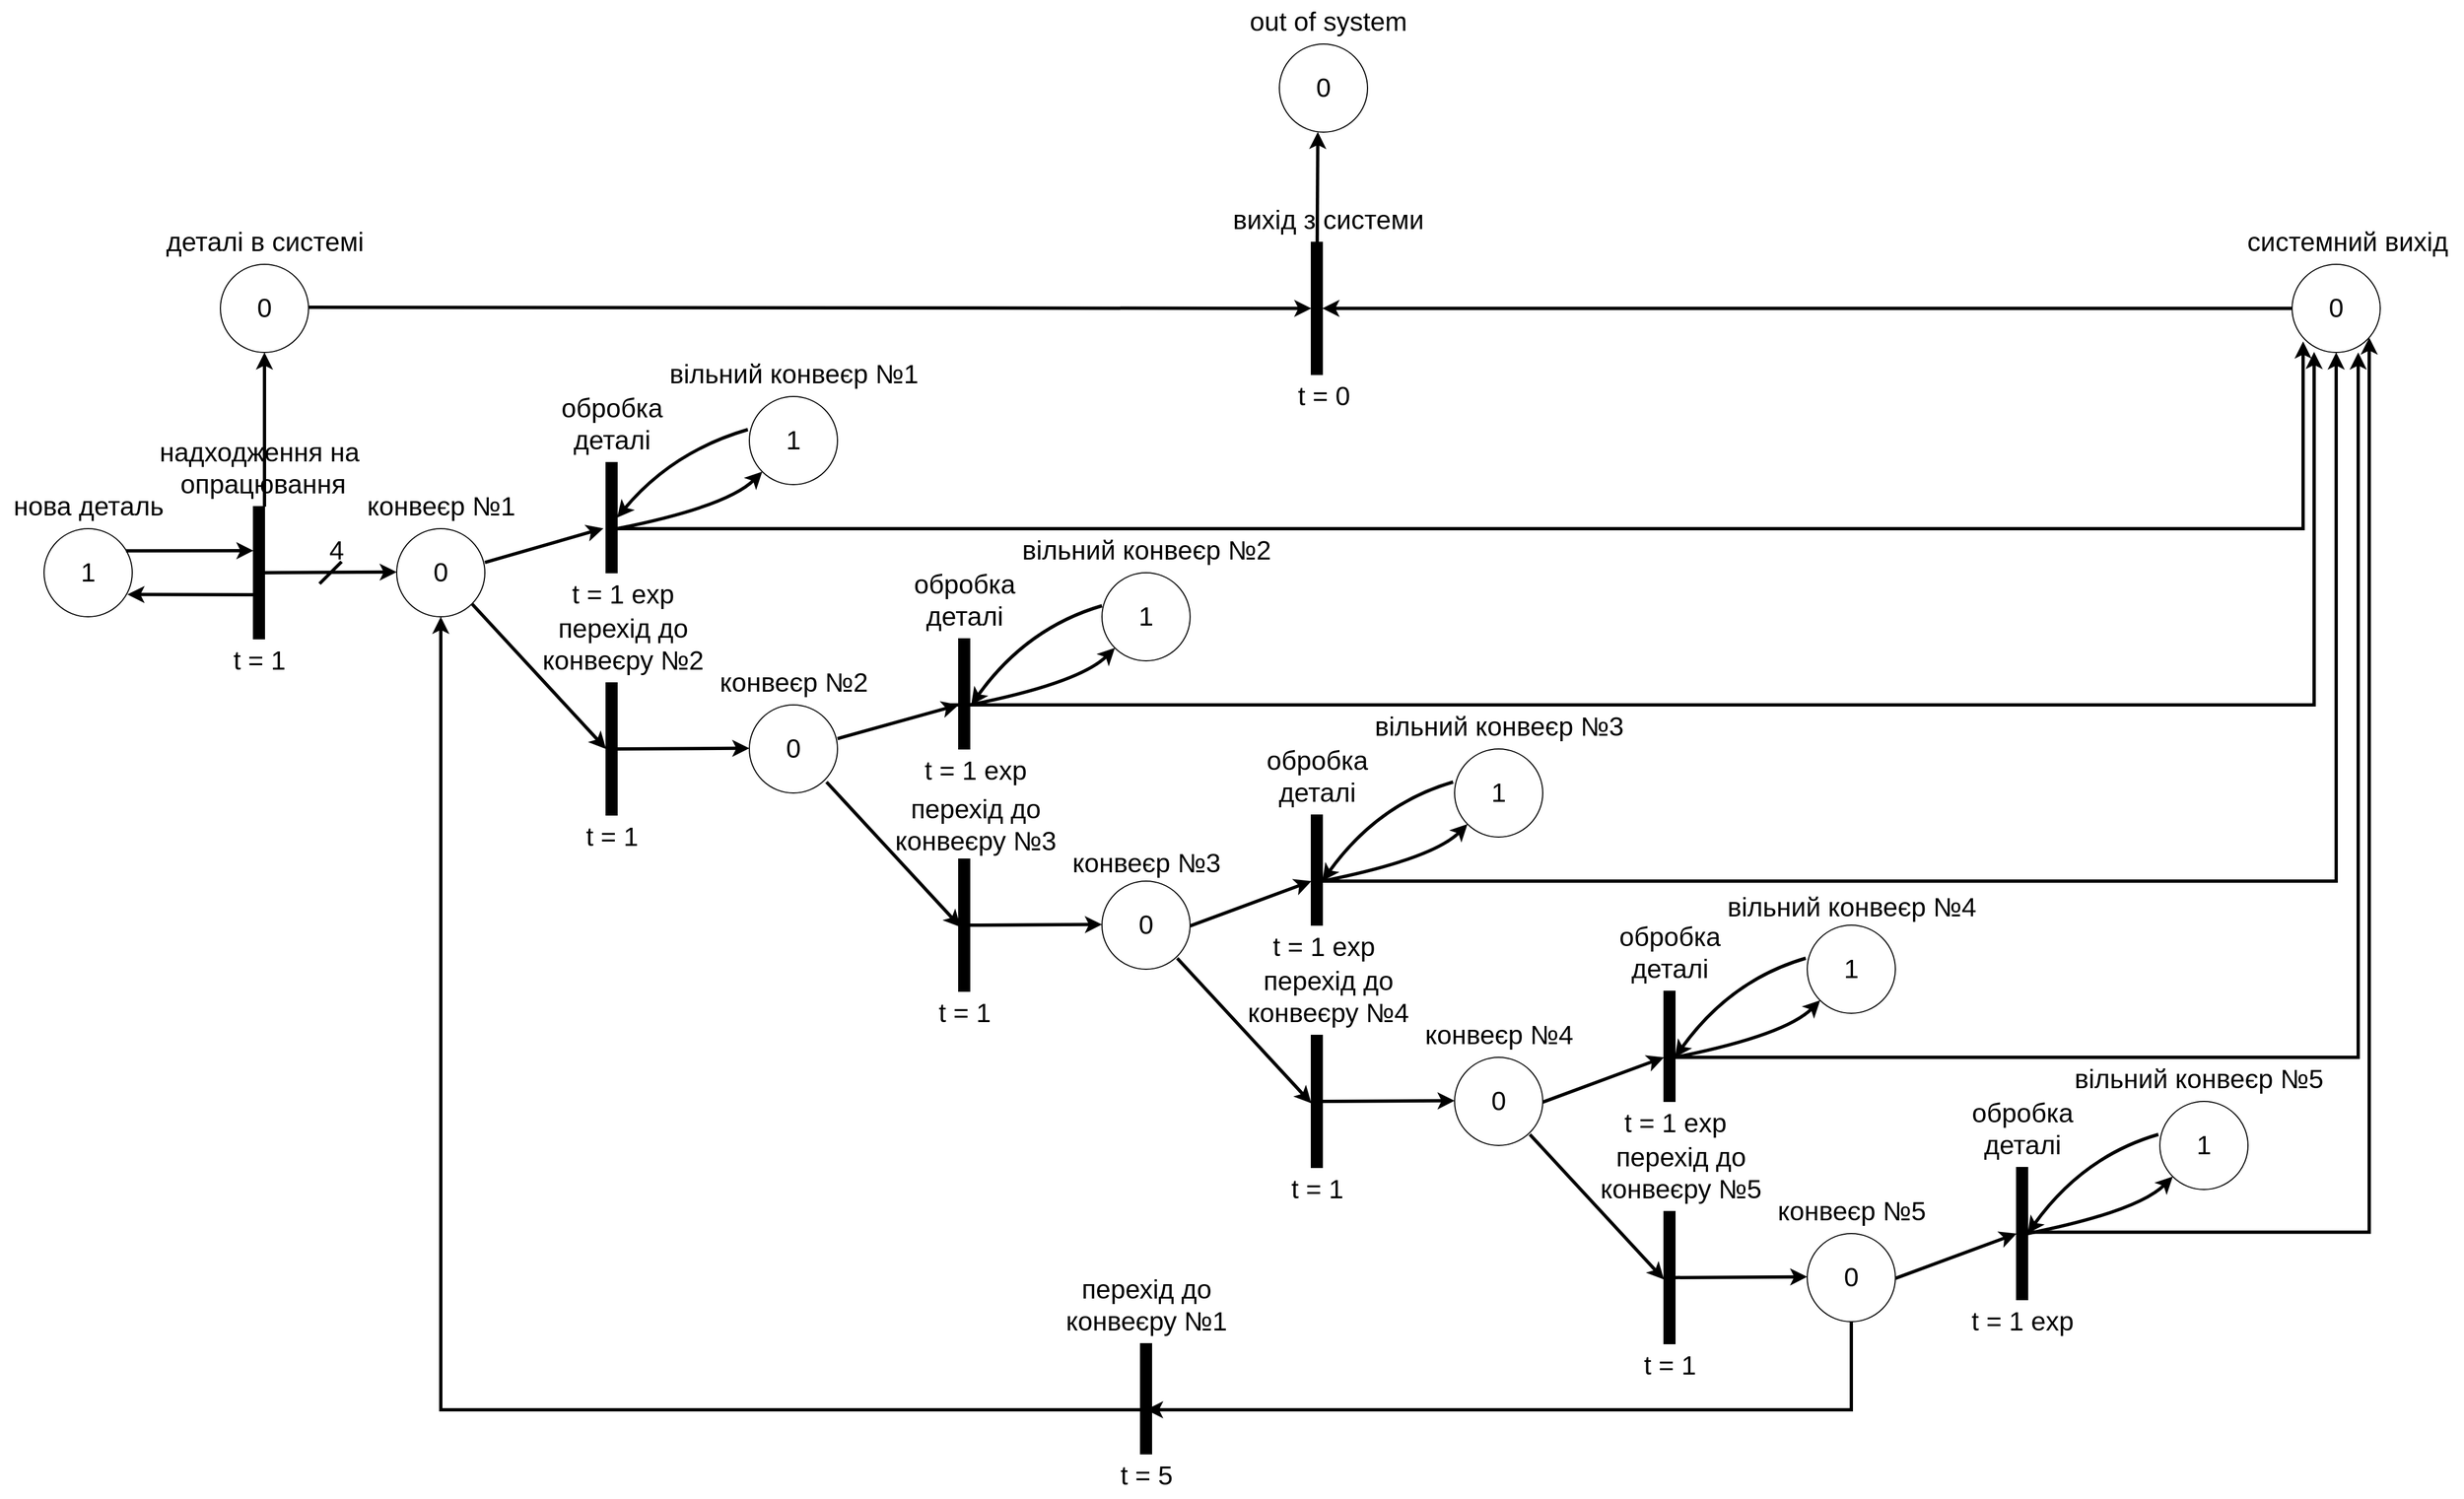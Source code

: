 <mxfile version="20.5.1" type="device"><diagram id="3mLZJIJJVYIwqgseUFnH" name="Page-1"><mxGraphModel dx="1209" dy="1971" grid="1" gridSize="10" guides="1" tooltips="1" connect="1" arrows="1" fold="1" page="1" pageScale="1" pageWidth="827" pageHeight="1169" math="0" shadow="0"><root><mxCell id="0"/><mxCell id="1" parent="0"/><mxCell id="YtCrmkxAtLxeDt8YoAFm-1" value="&lt;font style=&quot;font-size: 24px;&quot;&gt;1&lt;/font&gt;" style="ellipse;whiteSpace=wrap;html=1;aspect=fixed;" parent="1" vertex="1"><mxGeometry x="40" y="280" width="80" height="80" as="geometry"/></mxCell><mxCell id="YtCrmkxAtLxeDt8YoAFm-2" value="нова деталь" style="text;html=1;align=center;verticalAlign=middle;resizable=0;points=[];autosize=1;strokeColor=none;fillColor=none;fontSize=24;" parent="1" vertex="1"><mxGeometry y="240" width="160" height="40" as="geometry"/></mxCell><mxCell id="YtCrmkxAtLxeDt8YoAFm-14" value="" style="rounded=0;whiteSpace=wrap;html=1;fontSize=24;fillColor=#000000;" parent="1" vertex="1"><mxGeometry x="230" y="260" width="10" height="120" as="geometry"/></mxCell><mxCell id="YtCrmkxAtLxeDt8YoAFm-17" value="" style="endArrow=classic;html=1;rounded=0;fontSize=24;exitX=0.93;exitY=0.251;exitDx=0;exitDy=0;exitPerimeter=0;entryX=0;entryY=0.333;entryDx=0;entryDy=0;entryPerimeter=0;strokeWidth=3;" parent="1" source="YtCrmkxAtLxeDt8YoAFm-1" target="YtCrmkxAtLxeDt8YoAFm-14" edge="1"><mxGeometry width="50" height="50" relative="1" as="geometry"><mxPoint x="250" y="270" as="sourcePoint"/><mxPoint x="220" y="300" as="targetPoint"/></mxGeometry></mxCell><mxCell id="YtCrmkxAtLxeDt8YoAFm-18" value="" style="endArrow=classic;html=1;rounded=0;fontSize=24;entryX=0.945;entryY=0.747;entryDx=0;entryDy=0;entryPerimeter=0;strokeWidth=3;" parent="1" target="YtCrmkxAtLxeDt8YoAFm-1" edge="1"><mxGeometry width="50" height="50" relative="1" as="geometry"><mxPoint x="230" y="340" as="sourcePoint"/><mxPoint x="114" y="400" as="targetPoint"/></mxGeometry></mxCell><mxCell id="YtCrmkxAtLxeDt8YoAFm-19" value="&lt;span style=&quot;font-size: 24px;&quot;&gt;0&lt;/span&gt;" style="ellipse;whiteSpace=wrap;html=1;aspect=fixed;" parent="1" vertex="1"><mxGeometry x="360" y="280" width="80" height="80" as="geometry"/></mxCell><mxCell id="YtCrmkxAtLxeDt8YoAFm-20" value="конвеєр №1" style="text;html=1;align=center;verticalAlign=middle;resizable=0;points=[];autosize=1;strokeColor=none;fillColor=none;fontSize=24;" parent="1" vertex="1"><mxGeometry x="320" y="240" width="160" height="40" as="geometry"/></mxCell><mxCell id="YtCrmkxAtLxeDt8YoAFm-21" value="" style="endArrow=classic;html=1;rounded=0;fontSize=24;exitX=1;exitY=0.5;exitDx=0;exitDy=0;entryX=0;entryY=0.333;entryDx=0;entryDy=0;entryPerimeter=0;strokeWidth=3;" parent="1" source="YtCrmkxAtLxeDt8YoAFm-14" edge="1"><mxGeometry width="50" height="50" relative="1" as="geometry"><mxPoint x="244.4" y="319.45" as="sourcePoint"/><mxPoint x="360" y="319.33" as="targetPoint"/></mxGeometry></mxCell><mxCell id="YtCrmkxAtLxeDt8YoAFm-22" value="" style="endArrow=none;html=1;rounded=0;fontSize=24;strokeWidth=3;" parent="1" edge="1"><mxGeometry width="50" height="50" relative="1" as="geometry"><mxPoint x="290" y="330" as="sourcePoint"/><mxPoint x="310" y="310" as="targetPoint"/></mxGeometry></mxCell><mxCell id="YtCrmkxAtLxeDt8YoAFm-23" value="4" style="text;html=1;align=center;verticalAlign=middle;resizable=0;points=[];autosize=1;strokeColor=none;fillColor=none;fontSize=24;" parent="1" vertex="1"><mxGeometry x="285" y="280" width="40" height="40" as="geometry"/></mxCell><mxCell id="YtCrmkxAtLxeDt8YoAFm-24" value="" style="rounded=0;whiteSpace=wrap;html=1;fontSize=24;fillColor=#000000;" parent="1" vertex="1"><mxGeometry x="550" y="420" width="10" height="120" as="geometry"/></mxCell><mxCell id="YtCrmkxAtLxeDt8YoAFm-25" value="" style="endArrow=classic;html=1;rounded=0;fontSize=24;exitX=1;exitY=1;exitDx=0;exitDy=0;entryX=0;entryY=0.5;entryDx=0;entryDy=0;strokeWidth=3;" parent="1" source="YtCrmkxAtLxeDt8YoAFm-19" target="YtCrmkxAtLxeDt8YoAFm-24" edge="1"><mxGeometry width="50" height="50" relative="1" as="geometry"><mxPoint x="710" y="440" as="sourcePoint"/><mxPoint x="500" y="470" as="targetPoint"/></mxGeometry></mxCell><mxCell id="YtCrmkxAtLxeDt8YoAFm-26" value="перехід до&lt;br&gt;конвеєру №2" style="text;html=1;align=center;verticalAlign=middle;resizable=0;points=[];autosize=1;strokeColor=none;fillColor=none;fontSize=24;" parent="1" vertex="1"><mxGeometry x="480" y="350" width="170" height="70" as="geometry"/></mxCell><mxCell id="YtCrmkxAtLxeDt8YoAFm-27" value="&lt;span style=&quot;font-size: 24px;&quot;&gt;0&lt;/span&gt;" style="ellipse;whiteSpace=wrap;html=1;aspect=fixed;" parent="1" vertex="1"><mxGeometry x="680" y="440" width="80" height="80" as="geometry"/></mxCell><mxCell id="YtCrmkxAtLxeDt8YoAFm-28" value="" style="endArrow=classic;html=1;rounded=0;fontSize=24;exitX=1;exitY=0.5;exitDx=0;exitDy=0;entryX=0;entryY=0.333;entryDx=0;entryDy=0;entryPerimeter=0;strokeWidth=3;" parent="1" edge="1"><mxGeometry width="50" height="50" relative="1" as="geometry"><mxPoint x="560" y="480.04" as="sourcePoint"/><mxPoint x="680" y="479.37" as="targetPoint"/></mxGeometry></mxCell><mxCell id="YtCrmkxAtLxeDt8YoAFm-29" value="конвеєр №2" style="text;html=1;align=center;verticalAlign=middle;resizable=0;points=[];autosize=1;strokeColor=none;fillColor=none;fontSize=24;" parent="1" vertex="1"><mxGeometry x="640" y="400" width="160" height="40" as="geometry"/></mxCell><mxCell id="YtCrmkxAtLxeDt8YoAFm-30" value="" style="rounded=0;whiteSpace=wrap;html=1;fontSize=24;fillColor=#000000;" parent="1" vertex="1"><mxGeometry x="870" y="580" width="10" height="120" as="geometry"/></mxCell><mxCell id="YtCrmkxAtLxeDt8YoAFm-31" value="" style="endArrow=classic;html=1;rounded=0;fontSize=24;exitX=1;exitY=1;exitDx=0;exitDy=0;entryX=0;entryY=0.5;entryDx=0;entryDy=0;strokeWidth=3;" parent="1" edge="1"><mxGeometry width="50" height="50" relative="1" as="geometry"><mxPoint x="750.004" y="510.004" as="sourcePoint"/><mxPoint x="871.72" y="641.72" as="targetPoint"/></mxGeometry></mxCell><mxCell id="YtCrmkxAtLxeDt8YoAFm-32" value="перехід до&lt;br&gt;конвеєру №3" style="text;html=1;align=center;verticalAlign=middle;resizable=0;points=[];autosize=1;strokeColor=none;fillColor=none;fontSize=24;" parent="1" vertex="1"><mxGeometry x="800" y="514" width="170" height="70" as="geometry"/></mxCell><mxCell id="YtCrmkxAtLxeDt8YoAFm-33" value="" style="endArrow=classic;html=1;rounded=0;fontSize=24;exitX=1;exitY=0.5;exitDx=0;exitDy=0;entryX=0;entryY=0.333;entryDx=0;entryDy=0;entryPerimeter=0;strokeWidth=3;" parent="1" edge="1"><mxGeometry width="50" height="50" relative="1" as="geometry"><mxPoint x="880" y="640.05" as="sourcePoint"/><mxPoint x="1000" y="639.38" as="targetPoint"/></mxGeometry></mxCell><mxCell id="YtCrmkxAtLxeDt8YoAFm-34" value="&lt;span style=&quot;font-size: 24px;&quot;&gt;0&lt;/span&gt;" style="ellipse;whiteSpace=wrap;html=1;aspect=fixed;" parent="1" vertex="1"><mxGeometry x="1000" y="600" width="80" height="80" as="geometry"/></mxCell><mxCell id="YtCrmkxAtLxeDt8YoAFm-35" value="конвеєр №3" style="text;html=1;align=center;verticalAlign=middle;resizable=0;points=[];autosize=1;strokeColor=none;fillColor=none;fontSize=24;" parent="1" vertex="1"><mxGeometry x="960" y="564" width="160" height="40" as="geometry"/></mxCell><mxCell id="YtCrmkxAtLxeDt8YoAFm-36" value="" style="rounded=0;whiteSpace=wrap;html=1;fontSize=24;fillColor=#000000;" parent="1" vertex="1"><mxGeometry x="1190" y="740" width="10" height="120" as="geometry"/></mxCell><mxCell id="YtCrmkxAtLxeDt8YoAFm-37" value="" style="endArrow=classic;html=1;rounded=0;fontSize=24;exitX=1;exitY=1;exitDx=0;exitDy=0;entryX=0;entryY=0.5;entryDx=0;entryDy=0;strokeWidth=3;" parent="1" edge="1"><mxGeometry width="50" height="50" relative="1" as="geometry"><mxPoint x="1068.284" y="670.004" as="sourcePoint"/><mxPoint x="1190" y="801.72" as="targetPoint"/></mxGeometry></mxCell><mxCell id="YtCrmkxAtLxeDt8YoAFm-38" value="&lt;span style=&quot;font-size: 24px;&quot;&gt;0&lt;/span&gt;" style="ellipse;whiteSpace=wrap;html=1;aspect=fixed;" parent="1" vertex="1"><mxGeometry x="1320" y="760" width="80" height="80" as="geometry"/></mxCell><mxCell id="YtCrmkxAtLxeDt8YoAFm-39" value="" style="endArrow=classic;html=1;rounded=0;fontSize=24;exitX=1;exitY=0.5;exitDx=0;exitDy=0;entryX=0;entryY=0.333;entryDx=0;entryDy=0;entryPerimeter=0;strokeWidth=3;" parent="1" edge="1"><mxGeometry width="50" height="50" relative="1" as="geometry"><mxPoint x="1200" y="800.05" as="sourcePoint"/><mxPoint x="1320" y="799.38" as="targetPoint"/></mxGeometry></mxCell><mxCell id="YtCrmkxAtLxeDt8YoAFm-40" value="перехід до&lt;br&gt;конвеєру №4" style="text;html=1;align=center;verticalAlign=middle;resizable=0;points=[];autosize=1;strokeColor=none;fillColor=none;fontSize=24;" parent="1" vertex="1"><mxGeometry x="1120" y="670" width="170" height="70" as="geometry"/></mxCell><mxCell id="YtCrmkxAtLxeDt8YoAFm-41" value="конвеєр №4" style="text;html=1;align=center;verticalAlign=middle;resizable=0;points=[];autosize=1;strokeColor=none;fillColor=none;fontSize=24;" parent="1" vertex="1"><mxGeometry x="1280" y="720" width="160" height="40" as="geometry"/></mxCell><mxCell id="YtCrmkxAtLxeDt8YoAFm-42" value="" style="rounded=0;whiteSpace=wrap;html=1;fontSize=24;fillColor=#000000;" parent="1" vertex="1"><mxGeometry x="1510" y="900" width="10" height="120" as="geometry"/></mxCell><mxCell id="YtCrmkxAtLxeDt8YoAFm-43" value="&lt;span style=&quot;font-size: 24px;&quot;&gt;0&lt;/span&gt;" style="ellipse;whiteSpace=wrap;html=1;aspect=fixed;" parent="1" vertex="1"><mxGeometry x="1640" y="920" width="80" height="80" as="geometry"/></mxCell><mxCell id="YtCrmkxAtLxeDt8YoAFm-44" value="" style="endArrow=classic;html=1;rounded=0;fontSize=24;exitX=1;exitY=0.5;exitDx=0;exitDy=0;entryX=0;entryY=0.333;entryDx=0;entryDy=0;entryPerimeter=0;strokeWidth=3;" parent="1" edge="1"><mxGeometry width="50" height="50" relative="1" as="geometry"><mxPoint x="1520" y="959.96" as="sourcePoint"/><mxPoint x="1640" y="959.29" as="targetPoint"/></mxGeometry></mxCell><mxCell id="YtCrmkxAtLxeDt8YoAFm-45" value="перехід до&lt;br&gt;конвеєру №5" style="text;html=1;align=center;verticalAlign=middle;resizable=0;points=[];autosize=1;strokeColor=none;fillColor=none;fontSize=24;" parent="1" vertex="1"><mxGeometry x="1440" y="830" width="170" height="70" as="geometry"/></mxCell><mxCell id="YtCrmkxAtLxeDt8YoAFm-46" value="" style="endArrow=classic;html=1;rounded=0;fontSize=24;exitX=1;exitY=1;exitDx=0;exitDy=0;entryX=0;entryY=0.5;entryDx=0;entryDy=0;strokeWidth=3;" parent="1" edge="1"><mxGeometry width="50" height="50" relative="1" as="geometry"><mxPoint x="1388.284" y="830.004" as="sourcePoint"/><mxPoint x="1510" y="961.72" as="targetPoint"/></mxGeometry></mxCell><mxCell id="YtCrmkxAtLxeDt8YoAFm-47" value="конвеєр №5" style="text;html=1;align=center;verticalAlign=middle;resizable=0;points=[];autosize=1;strokeColor=none;fillColor=none;fontSize=24;" parent="1" vertex="1"><mxGeometry x="1600" y="880" width="160" height="40" as="geometry"/></mxCell><mxCell id="YtCrmkxAtLxeDt8YoAFm-48" value="" style="rounded=0;whiteSpace=wrap;html=1;fontSize=24;fillColor=#000000;" parent="1" vertex="1"><mxGeometry x="550" y="220" width="10" height="100" as="geometry"/></mxCell><mxCell id="YtCrmkxAtLxeDt8YoAFm-49" value="" style="endArrow=classic;html=1;rounded=0;fontSize=24;exitX=1;exitY=0.5;exitDx=0;exitDy=0;entryX=-0.238;entryY=0.597;entryDx=0;entryDy=0;strokeWidth=3;entryPerimeter=0;" parent="1" target="YtCrmkxAtLxeDt8YoAFm-48" edge="1"><mxGeometry width="50" height="50" relative="1" as="geometry"><mxPoint x="440" y="310.67" as="sourcePoint"/><mxPoint x="560" y="310.0" as="targetPoint"/></mxGeometry></mxCell><mxCell id="YtCrmkxAtLxeDt8YoAFm-50" value="обробка&lt;br&gt;деталі" style="text;html=1;align=center;verticalAlign=middle;resizable=0;points=[];autosize=1;strokeColor=none;fillColor=none;fontSize=24;" parent="1" vertex="1"><mxGeometry x="495" y="150" width="120" height="70" as="geometry"/></mxCell><mxCell id="YtCrmkxAtLxeDt8YoAFm-51" value="&lt;span style=&quot;font-size: 24px;&quot;&gt;1&lt;/span&gt;" style="ellipse;whiteSpace=wrap;html=1;aspect=fixed;" parent="1" vertex="1"><mxGeometry x="680" y="160" width="80" height="80" as="geometry"/></mxCell><mxCell id="YtCrmkxAtLxeDt8YoAFm-54" value="" style="curved=1;endArrow=classic;html=1;rounded=0;strokeWidth=3;fontSize=24;entryX=1;entryY=0.5;entryDx=0;entryDy=0;exitX=-0.017;exitY=0.375;exitDx=0;exitDy=0;exitPerimeter=0;" parent="1" source="YtCrmkxAtLxeDt8YoAFm-51" target="YtCrmkxAtLxeDt8YoAFm-48" edge="1"><mxGeometry width="50" height="50" relative="1" as="geometry"><mxPoint x="680" y="210" as="sourcePoint"/><mxPoint x="590" y="238" as="targetPoint"/><Array as="points"><mxPoint x="610" y="210"/></Array></mxGeometry></mxCell><mxCell id="YtCrmkxAtLxeDt8YoAFm-55" value="" style="curved=1;endArrow=classic;html=1;rounded=0;strokeWidth=3;fontSize=24;entryX=0;entryY=1;entryDx=0;entryDy=0;" parent="1" target="YtCrmkxAtLxeDt8YoAFm-51" edge="1"><mxGeometry width="50" height="50" relative="1" as="geometry"><mxPoint x="560" y="280" as="sourcePoint"/><mxPoint x="680" y="200" as="targetPoint"/><Array as="points"><mxPoint x="660" y="260"/></Array></mxGeometry></mxCell><mxCell id="YtCrmkxAtLxeDt8YoAFm-56" value="вільний конвеєр №1" style="text;html=1;align=center;verticalAlign=middle;resizable=0;points=[];autosize=1;strokeColor=none;fillColor=none;fontSize=24;" parent="1" vertex="1"><mxGeometry x="595" y="120" width="250" height="40" as="geometry"/></mxCell><mxCell id="YtCrmkxAtLxeDt8YoAFm-57" value="" style="rounded=0;whiteSpace=wrap;html=1;fontSize=24;fillColor=#000000;" parent="1" vertex="1"><mxGeometry x="870" y="380" width="10" height="100" as="geometry"/></mxCell><mxCell id="YtCrmkxAtLxeDt8YoAFm-58" value="обробка&lt;br&gt;деталі" style="text;html=1;align=center;verticalAlign=middle;resizable=0;points=[];autosize=1;strokeColor=none;fillColor=none;fontSize=24;" parent="1" vertex="1"><mxGeometry x="815" y="310" width="120" height="70" as="geometry"/></mxCell><mxCell id="YtCrmkxAtLxeDt8YoAFm-59" value="" style="endArrow=classic;html=1;rounded=0;fontSize=24;exitX=1;exitY=0.5;exitDx=0;exitDy=0;entryX=0;entryY=0.5;entryDx=0;entryDy=0;strokeWidth=3;" parent="1" edge="1"><mxGeometry width="50" height="50" relative="1" as="geometry"><mxPoint x="760" y="470.67" as="sourcePoint"/><mxPoint x="870" y="440" as="targetPoint"/></mxGeometry></mxCell><mxCell id="YtCrmkxAtLxeDt8YoAFm-60" value="&lt;span style=&quot;font-size: 24px;&quot;&gt;1&lt;/span&gt;" style="ellipse;whiteSpace=wrap;html=1;aspect=fixed;" parent="1" vertex="1"><mxGeometry x="1000" y="320" width="80" height="80" as="geometry"/></mxCell><mxCell id="YtCrmkxAtLxeDt8YoAFm-61" value="вільний конвеєр №2" style="text;html=1;align=center;verticalAlign=middle;resizable=0;points=[];autosize=1;strokeColor=none;fillColor=none;fontSize=24;" parent="1" vertex="1"><mxGeometry x="915" y="280" width="250" height="40" as="geometry"/></mxCell><mxCell id="YtCrmkxAtLxeDt8YoAFm-63" value="" style="curved=1;endArrow=classic;html=1;rounded=0;strokeWidth=3;fontSize=24;entryX=1;entryY=0.5;entryDx=0;entryDy=0;exitX=-0.017;exitY=0.375;exitDx=0;exitDy=0;exitPerimeter=0;" parent="1" edge="1"><mxGeometry width="50" height="50" relative="1" as="geometry"><mxPoint x="1000.0" y="350" as="sourcePoint"/><mxPoint x="881.36" y="440" as="targetPoint"/><Array as="points"><mxPoint x="931.36" y="370"/></Array></mxGeometry></mxCell><mxCell id="YtCrmkxAtLxeDt8YoAFm-64" value="" style="curved=1;endArrow=classic;html=1;rounded=0;strokeWidth=3;fontSize=24;entryX=0;entryY=1;entryDx=0;entryDy=0;" parent="1" edge="1"><mxGeometry width="50" height="50" relative="1" as="geometry"><mxPoint x="880" y="440" as="sourcePoint"/><mxPoint x="1011.716" y="388.284" as="targetPoint"/><Array as="points"><mxPoint x="980" y="420"/></Array></mxGeometry></mxCell><mxCell id="YtCrmkxAtLxeDt8YoAFm-66" value="&lt;span style=&quot;font-size: 24px;&quot;&gt;0&lt;/span&gt;" style="ellipse;whiteSpace=wrap;html=1;aspect=fixed;" parent="1" vertex="1"><mxGeometry x="2080" y="40" width="80" height="80" as="geometry"/></mxCell><mxCell id="YtCrmkxAtLxeDt8YoAFm-67" value="системний вихід" style="text;html=1;align=center;verticalAlign=middle;resizable=0;points=[];autosize=1;strokeColor=none;fillColor=none;fontSize=24;" parent="1" vertex="1"><mxGeometry x="2025" width="210" height="40" as="geometry"/></mxCell><mxCell id="YtCrmkxAtLxeDt8YoAFm-68" value="" style="rounded=0;whiteSpace=wrap;html=1;fontSize=24;fillColor=#000000;" parent="1" vertex="1"><mxGeometry x="1190" y="540" width="10" height="100" as="geometry"/></mxCell><mxCell id="YtCrmkxAtLxeDt8YoAFm-69" value="обробка&lt;br&gt;деталі" style="text;html=1;align=center;verticalAlign=middle;resizable=0;points=[];autosize=1;strokeColor=none;fillColor=none;fontSize=24;" parent="1" vertex="1"><mxGeometry x="1135" y="470" width="120" height="70" as="geometry"/></mxCell><mxCell id="YtCrmkxAtLxeDt8YoAFm-70" value="" style="endArrow=classic;html=1;rounded=0;fontSize=24;exitX=1;exitY=0.5;exitDx=0;exitDy=0;strokeWidth=3;" parent="1" edge="1"><mxGeometry width="50" height="50" relative="1" as="geometry"><mxPoint x="1080" y="640.67" as="sourcePoint"/><mxPoint x="1190" y="600" as="targetPoint"/></mxGeometry></mxCell><mxCell id="YtCrmkxAtLxeDt8YoAFm-71" value="&lt;span style=&quot;font-size: 24px;&quot;&gt;1&lt;/span&gt;" style="ellipse;whiteSpace=wrap;html=1;aspect=fixed;" parent="1" vertex="1"><mxGeometry x="1320" y="480" width="80" height="80" as="geometry"/></mxCell><mxCell id="YtCrmkxAtLxeDt8YoAFm-72" value="вільний конвеєр №3" style="text;html=1;align=center;verticalAlign=middle;resizable=0;points=[];autosize=1;strokeColor=none;fillColor=none;fontSize=24;" parent="1" vertex="1"><mxGeometry x="1235" y="440" width="250" height="40" as="geometry"/></mxCell><mxCell id="YtCrmkxAtLxeDt8YoAFm-73" value="" style="curved=1;endArrow=classic;html=1;rounded=0;strokeWidth=3;fontSize=24;entryX=0;entryY=1;entryDx=0;entryDy=0;" parent="1" edge="1"><mxGeometry width="50" height="50" relative="1" as="geometry"><mxPoint x="1200" y="600" as="sourcePoint"/><mxPoint x="1331.716" y="548.284" as="targetPoint"/><Array as="points"><mxPoint x="1300" y="580"/></Array></mxGeometry></mxCell><mxCell id="YtCrmkxAtLxeDt8YoAFm-74" value="" style="curved=1;endArrow=classic;html=1;rounded=0;strokeWidth=3;fontSize=24;entryX=1;entryY=0.5;entryDx=0;entryDy=0;exitX=-0.017;exitY=0.375;exitDx=0;exitDy=0;exitPerimeter=0;" parent="1" edge="1"><mxGeometry width="50" height="50" relative="1" as="geometry"><mxPoint x="1318.64" y="510" as="sourcePoint"/><mxPoint x="1200.0" y="600" as="targetPoint"/><Array as="points"><mxPoint x="1250" y="530"/></Array></mxGeometry></mxCell><mxCell id="YtCrmkxAtLxeDt8YoAFm-76" value="" style="rounded=0;whiteSpace=wrap;html=1;fontSize=24;fillColor=#000000;" parent="1" vertex="1"><mxGeometry x="1510" y="700" width="10" height="100" as="geometry"/></mxCell><mxCell id="YtCrmkxAtLxeDt8YoAFm-77" value="обробка&lt;br&gt;деталі" style="text;html=1;align=center;verticalAlign=middle;resizable=0;points=[];autosize=1;strokeColor=none;fillColor=none;fontSize=24;" parent="1" vertex="1"><mxGeometry x="1455" y="630" width="120" height="70" as="geometry"/></mxCell><mxCell id="YtCrmkxAtLxeDt8YoAFm-79" value="" style="endArrow=classic;html=1;rounded=0;fontSize=24;exitX=1;exitY=0.5;exitDx=0;exitDy=0;entryX=0;entryY=0.5;entryDx=0;entryDy=0;strokeWidth=3;" parent="1" edge="1"><mxGeometry width="50" height="50" relative="1" as="geometry"><mxPoint x="1400" y="800.67" as="sourcePoint"/><mxPoint x="1510" y="760" as="targetPoint"/></mxGeometry></mxCell><mxCell id="YtCrmkxAtLxeDt8YoAFm-80" value="&lt;span style=&quot;font-size: 24px;&quot;&gt;1&lt;/span&gt;" style="ellipse;whiteSpace=wrap;html=1;aspect=fixed;" parent="1" vertex="1"><mxGeometry x="1640" y="640" width="80" height="80" as="geometry"/></mxCell><mxCell id="YtCrmkxAtLxeDt8YoAFm-81" value="вільний конвеєр №4" style="text;html=1;align=center;verticalAlign=middle;resizable=0;points=[];autosize=1;strokeColor=none;fillColor=none;fontSize=24;" parent="1" vertex="1"><mxGeometry x="1555" y="604" width="250" height="40" as="geometry"/></mxCell><mxCell id="YtCrmkxAtLxeDt8YoAFm-82" value="" style="curved=1;endArrow=classic;html=1;rounded=0;strokeWidth=3;fontSize=24;entryX=0;entryY=1;entryDx=0;entryDy=0;" parent="1" edge="1"><mxGeometry width="50" height="50" relative="1" as="geometry"><mxPoint x="1520" y="760" as="sourcePoint"/><mxPoint x="1651.716" y="708.284" as="targetPoint"/><Array as="points"><mxPoint x="1620" y="740"/></Array></mxGeometry></mxCell><mxCell id="YtCrmkxAtLxeDt8YoAFm-83" value="" style="curved=1;endArrow=classic;html=1;rounded=0;strokeWidth=3;fontSize=24;entryX=1;entryY=0.5;entryDx=0;entryDy=0;exitX=-0.017;exitY=0.375;exitDx=0;exitDy=0;exitPerimeter=0;" parent="1" edge="1"><mxGeometry width="50" height="50" relative="1" as="geometry"><mxPoint x="1638.64" y="670" as="sourcePoint"/><mxPoint x="1520.0" y="760" as="targetPoint"/><Array as="points"><mxPoint x="1570" y="690"/></Array></mxGeometry></mxCell><mxCell id="YtCrmkxAtLxeDt8YoAFm-85" value="" style="rounded=0;whiteSpace=wrap;html=1;fontSize=24;fillColor=#000000;" parent="1" vertex="1"><mxGeometry x="1830" y="860" width="10" height="120" as="geometry"/></mxCell><mxCell id="YtCrmkxAtLxeDt8YoAFm-86" value="обробка&lt;br&gt;деталі" style="text;html=1;align=center;verticalAlign=middle;resizable=0;points=[];autosize=1;strokeColor=none;fillColor=none;fontSize=24;" parent="1" vertex="1"><mxGeometry x="1775" y="790" width="120" height="70" as="geometry"/></mxCell><mxCell id="YtCrmkxAtLxeDt8YoAFm-88" value="" style="endArrow=classic;html=1;rounded=0;fontSize=24;exitX=1;exitY=0.5;exitDx=0;exitDy=0;entryX=0;entryY=0.5;entryDx=0;entryDy=0;strokeWidth=3;" parent="1" edge="1"><mxGeometry width="50" height="50" relative="1" as="geometry"><mxPoint x="1720" y="960.67" as="sourcePoint"/><mxPoint x="1830" y="920" as="targetPoint"/></mxGeometry></mxCell><mxCell id="YtCrmkxAtLxeDt8YoAFm-89" value="&lt;span style=&quot;font-size: 24px;&quot;&gt;1&lt;/span&gt;" style="ellipse;whiteSpace=wrap;html=1;aspect=fixed;" parent="1" vertex="1"><mxGeometry x="1960" y="800" width="80" height="80" as="geometry"/></mxCell><mxCell id="YtCrmkxAtLxeDt8YoAFm-90" value="вільний конвеєр №5" style="text;html=1;align=center;verticalAlign=middle;resizable=0;points=[];autosize=1;strokeColor=none;fillColor=none;fontSize=24;" parent="1" vertex="1"><mxGeometry x="1870" y="760" width="250" height="40" as="geometry"/></mxCell><mxCell id="YtCrmkxAtLxeDt8YoAFm-91" value="" style="curved=1;endArrow=classic;html=1;rounded=0;strokeWidth=3;fontSize=24;entryX=0;entryY=1;entryDx=0;entryDy=0;" parent="1" edge="1"><mxGeometry width="50" height="50" relative="1" as="geometry"><mxPoint x="1840" y="920" as="sourcePoint"/><mxPoint x="1971.716" y="868.284" as="targetPoint"/><Array as="points"><mxPoint x="1940" y="900"/></Array></mxGeometry></mxCell><mxCell id="YtCrmkxAtLxeDt8YoAFm-92" value="" style="curved=1;endArrow=classic;html=1;rounded=0;strokeWidth=3;fontSize=24;entryX=1;entryY=0.5;entryDx=0;entryDy=0;exitX=-0.017;exitY=0.375;exitDx=0;exitDy=0;exitPerimeter=0;" parent="1" edge="1"><mxGeometry width="50" height="50" relative="1" as="geometry"><mxPoint x="1958.64" y="830" as="sourcePoint"/><mxPoint x="1840.0" y="920" as="targetPoint"/><Array as="points"><mxPoint x="1890" y="850"/></Array></mxGeometry></mxCell><mxCell id="YtCrmkxAtLxeDt8YoAFm-93" value="" style="endArrow=classic;html=1;rounded=0;fontSize=24;exitX=1;exitY=0.5;exitDx=0;exitDy=0;strokeWidth=3;edgeStyle=elbowEdgeStyle;" parent="1" target="YtCrmkxAtLxeDt8YoAFm-66" edge="1"><mxGeometry width="50" height="50" relative="1" as="geometry"><mxPoint x="1830" y="918.71" as="sourcePoint"/><mxPoint x="2160" y="240" as="targetPoint"/><Array as="points"><mxPoint x="2150" y="919"/><mxPoint x="2160" y="920"/></Array></mxGeometry></mxCell><mxCell id="YtCrmkxAtLxeDt8YoAFm-95" value="" style="endArrow=classic;html=1;rounded=0;fontSize=24;exitX=1;exitY=0.5;exitDx=0;exitDy=0;strokeWidth=3;edgeStyle=elbowEdgeStyle;entryX=0.5;entryY=1;entryDx=0;entryDy=0;" parent="1" target="YtCrmkxAtLxeDt8YoAFm-66" edge="1"><mxGeometry width="50" height="50" relative="1" as="geometry"><mxPoint x="1190" y="600.0" as="sourcePoint"/><mxPoint x="2130" y="130" as="targetPoint"/><Array as="points"><mxPoint x="2120" y="600"/></Array></mxGeometry></mxCell><mxCell id="YtCrmkxAtLxeDt8YoAFm-96" value="" style="endArrow=classic;html=1;rounded=0;fontSize=24;exitX=1;exitY=0.5;exitDx=0;exitDy=0;strokeWidth=3;edgeStyle=elbowEdgeStyle;entryX=0.256;entryY=0.994;entryDx=0;entryDy=0;entryPerimeter=0;" parent="1" target="YtCrmkxAtLxeDt8YoAFm-66" edge="1"><mxGeometry width="50" height="50" relative="1" as="geometry"><mxPoint x="860" y="440.0" as="sourcePoint"/><mxPoint x="2110" y="170" as="targetPoint"/><Array as="points"><mxPoint x="2100" y="440"/><mxPoint x="2110" y="440"/></Array></mxGeometry></mxCell><mxCell id="YtCrmkxAtLxeDt8YoAFm-97" value="" style="endArrow=classic;html=1;rounded=0;fontSize=24;exitX=1;exitY=0.5;exitDx=0;exitDy=0;strokeWidth=3;edgeStyle=elbowEdgeStyle;" parent="1" edge="1"><mxGeometry width="50" height="50" relative="1" as="geometry"><mxPoint x="1510" y="760" as="sourcePoint"/><mxPoint x="2140" y="120" as="targetPoint"/><Array as="points"><mxPoint x="2140" y="760"/></Array></mxGeometry></mxCell><mxCell id="YtCrmkxAtLxeDt8YoAFm-98" value="" style="endArrow=classic;html=1;rounded=0;fontSize=24;exitX=1;exitY=0.5;exitDx=0;exitDy=0;strokeWidth=3;edgeStyle=elbowEdgeStyle;" parent="1" edge="1"><mxGeometry width="50" height="50" relative="1" as="geometry"><mxPoint x="560" y="280" as="sourcePoint"/><mxPoint x="2090" y="110" as="targetPoint"/><Array as="points"><mxPoint x="2090" y="110"/><mxPoint x="2080" y="280"/></Array></mxGeometry></mxCell><mxCell id="YtCrmkxAtLxeDt8YoAFm-99" value="" style="endArrow=classic;html=1;rounded=0;fontSize=24;strokeWidth=3;entryX=0.5;entryY=1;entryDx=0;entryDy=0;" parent="1" target="YtCrmkxAtLxeDt8YoAFm-100" edge="1"><mxGeometry width="50" height="50" relative="1" as="geometry"><mxPoint x="240" y="260" as="sourcePoint"/><mxPoint x="240" y="140" as="targetPoint"/></mxGeometry></mxCell><mxCell id="YtCrmkxAtLxeDt8YoAFm-16" value="надходження на&lt;br&gt;&amp;nbsp;опрацювання" style="text;html=1;align=center;verticalAlign=middle;resizable=0;points=[];autosize=1;strokeColor=none;fillColor=none;fontSize=24;" parent="1" vertex="1"><mxGeometry x="130" y="190" width="210" height="70" as="geometry"/></mxCell><mxCell id="YtCrmkxAtLxeDt8YoAFm-100" value="&lt;span style=&quot;font-size: 24px;&quot;&gt;0&lt;/span&gt;" style="ellipse;whiteSpace=wrap;html=1;aspect=fixed;" parent="1" vertex="1"><mxGeometry x="200" y="40" width="80" height="80" as="geometry"/></mxCell><mxCell id="YtCrmkxAtLxeDt8YoAFm-101" value="деталі в системі" style="text;html=1;align=center;verticalAlign=middle;resizable=0;points=[];autosize=1;strokeColor=none;fillColor=none;fontSize=24;" parent="1" vertex="1"><mxGeometry x="135" width="210" height="40" as="geometry"/></mxCell><mxCell id="YtCrmkxAtLxeDt8YoAFm-102" value="" style="endArrow=classic;html=1;rounded=0;fontSize=24;exitX=0.93;exitY=0.251;exitDx=0;exitDy=0;exitPerimeter=0;strokeWidth=3;" parent="1" edge="1"><mxGeometry width="50" height="50" relative="1" as="geometry"><mxPoint x="280.0" y="79.01" as="sourcePoint"/><mxPoint x="1190" y="80" as="targetPoint"/></mxGeometry></mxCell><mxCell id="YtCrmkxAtLxeDt8YoAFm-103" value="" style="endArrow=classic;html=1;rounded=0;fontSize=24;exitX=0;exitY=0.5;exitDx=0;exitDy=0;strokeWidth=3;" parent="1" source="YtCrmkxAtLxeDt8YoAFm-66" edge="1"><mxGeometry width="50" height="50" relative="1" as="geometry"><mxPoint x="1700" y="50.67" as="sourcePoint"/><mxPoint x="1200" y="80" as="targetPoint"/></mxGeometry></mxCell><mxCell id="YtCrmkxAtLxeDt8YoAFm-104" value="" style="rounded=0;whiteSpace=wrap;html=1;fontSize=24;fillColor=#000000;" parent="1" vertex="1"><mxGeometry x="1190" y="20" width="10" height="120" as="geometry"/></mxCell><mxCell id="YtCrmkxAtLxeDt8YoAFm-105" value="вихід з системи" style="text;html=1;align=center;verticalAlign=middle;resizable=0;points=[];autosize=1;strokeColor=none;fillColor=none;fontSize=24;glass=0;" parent="1" vertex="1"><mxGeometry x="1105" y="-20" width="200" height="40" as="geometry"/></mxCell><mxCell id="YtCrmkxAtLxeDt8YoAFm-106" value="&lt;span style=&quot;font-size: 24px;&quot;&gt;0&lt;/span&gt;" style="ellipse;whiteSpace=wrap;html=1;aspect=fixed;" parent="1" vertex="1"><mxGeometry x="1161" y="-160" width="80" height="80" as="geometry"/></mxCell><mxCell id="YtCrmkxAtLxeDt8YoAFm-107" value="" style="endArrow=classic;html=1;rounded=0;fontSize=24;strokeWidth=3;entryX=0.436;entryY=0.997;entryDx=0;entryDy=0;entryPerimeter=0;" parent="1" source="YtCrmkxAtLxeDt8YoAFm-104" target="YtCrmkxAtLxeDt8YoAFm-106" edge="1"><mxGeometry width="50" height="50" relative="1" as="geometry"><mxPoint x="960" y="-9.33" as="sourcePoint"/><mxPoint x="1200" y="-80" as="targetPoint"/></mxGeometry></mxCell><mxCell id="YtCrmkxAtLxeDt8YoAFm-108" value="out of system" style="text;html=1;align=center;verticalAlign=middle;resizable=0;points=[];autosize=1;strokeColor=none;fillColor=none;fontSize=24;" parent="1" vertex="1"><mxGeometry x="1120" y="-200" width="170" height="40" as="geometry"/></mxCell><mxCell id="YtCrmkxAtLxeDt8YoAFm-109" value="" style="rounded=0;whiteSpace=wrap;html=1;fontSize=24;fillColor=#000000;" parent="1" vertex="1"><mxGeometry x="1035" y="1020" width="10" height="100" as="geometry"/></mxCell><mxCell id="YtCrmkxAtLxeDt8YoAFm-110" value="перехід до&lt;br&gt;конвеєру №1" style="text;html=1;align=center;verticalAlign=middle;resizable=0;points=[];autosize=1;strokeColor=none;fillColor=none;fontSize=24;" parent="1" vertex="1"><mxGeometry x="955" y="950" width="170" height="70" as="geometry"/></mxCell><mxCell id="YtCrmkxAtLxeDt8YoAFm-111" value="" style="endArrow=classic;html=1;rounded=0;fontSize=24;strokeWidth=3;edgeStyle=elbowEdgeStyle;exitX=0.5;exitY=1;exitDx=0;exitDy=0;" parent="1" source="YtCrmkxAtLxeDt8YoAFm-43" edge="1"><mxGeometry width="50" height="50" relative="1" as="geometry"><mxPoint x="1680" y="1010" as="sourcePoint"/><mxPoint x="1040" y="1080" as="targetPoint"/><Array as="points"><mxPoint x="1680" y="1260"/><mxPoint x="650" y="1543.54"/></Array></mxGeometry></mxCell><mxCell id="YtCrmkxAtLxeDt8YoAFm-112" value="" style="endArrow=classic;html=1;rounded=0;fontSize=24;strokeWidth=3;edgeStyle=elbowEdgeStyle;entryX=0.5;entryY=1;entryDx=0;entryDy=0;" parent="1" target="YtCrmkxAtLxeDt8YoAFm-19" edge="1"><mxGeometry width="50" height="50" relative="1" as="geometry"><mxPoint x="1040" y="1080" as="sourcePoint"/><mxPoint x="280" y="830" as="targetPoint"/><Array as="points"><mxPoint x="400" y="960"/><mxPoint x="-140" y="1443.54"/></Array></mxGeometry></mxCell><mxCell id="YtCrmkxAtLxeDt8YoAFm-114" value="t = 1" style="text;html=1;align=center;verticalAlign=middle;resizable=0;points=[];autosize=1;strokeColor=none;fillColor=none;fontSize=24;" parent="1" vertex="1"><mxGeometry x="200" y="380" width="70" height="40" as="geometry"/></mxCell><mxCell id="YtCrmkxAtLxeDt8YoAFm-115" value="t = 1" style="text;html=1;align=center;verticalAlign=middle;resizable=0;points=[];autosize=1;strokeColor=none;fillColor=none;fontSize=24;" parent="1" vertex="1"><mxGeometry x="520" y="540" width="70" height="40" as="geometry"/></mxCell><mxCell id="YtCrmkxAtLxeDt8YoAFm-116" value="t = 1" style="text;html=1;align=center;verticalAlign=middle;resizable=0;points=[];autosize=1;strokeColor=none;fillColor=none;fontSize=24;" parent="1" vertex="1"><mxGeometry x="840" y="700" width="70" height="40" as="geometry"/></mxCell><mxCell id="YtCrmkxAtLxeDt8YoAFm-117" value="t = 1" style="text;html=1;align=center;verticalAlign=middle;resizable=0;points=[];autosize=1;strokeColor=none;fillColor=none;fontSize=24;" parent="1" vertex="1"><mxGeometry x="1160" y="860" width="70" height="40" as="geometry"/></mxCell><mxCell id="YtCrmkxAtLxeDt8YoAFm-118" value="t = 1" style="text;html=1;align=center;verticalAlign=middle;resizable=0;points=[];autosize=1;strokeColor=none;fillColor=none;fontSize=24;" parent="1" vertex="1"><mxGeometry x="1480" y="1020" width="70" height="40" as="geometry"/></mxCell><mxCell id="YtCrmkxAtLxeDt8YoAFm-119" value="t = 5" style="text;html=1;align=center;verticalAlign=middle;resizable=0;points=[];autosize=1;strokeColor=none;fillColor=none;fontSize=24;" parent="1" vertex="1"><mxGeometry x="1005" y="1120" width="70" height="40" as="geometry"/></mxCell><mxCell id="YtCrmkxAtLxeDt8YoAFm-120" value="t = 1 exp" style="text;html=1;align=center;verticalAlign=middle;resizable=0;points=[];autosize=1;strokeColor=none;fillColor=none;fontSize=24;" parent="1" vertex="1"><mxGeometry x="1775" y="980" width="120" height="40" as="geometry"/></mxCell><mxCell id="YtCrmkxAtLxeDt8YoAFm-121" value="t = 1 exp" style="text;html=1;align=center;verticalAlign=middle;resizable=0;points=[];autosize=1;strokeColor=none;fillColor=none;fontSize=24;" parent="1" vertex="1"><mxGeometry x="1460" y="800" width="120" height="40" as="geometry"/></mxCell><mxCell id="YtCrmkxAtLxeDt8YoAFm-122" value="t = 1 exp" style="text;html=1;align=center;verticalAlign=middle;resizable=0;points=[];autosize=1;strokeColor=none;fillColor=none;fontSize=24;" parent="1" vertex="1"><mxGeometry x="1141" y="640" width="120" height="40" as="geometry"/></mxCell><mxCell id="YtCrmkxAtLxeDt8YoAFm-123" value="t = 1 exp" style="text;html=1;align=center;verticalAlign=middle;resizable=0;points=[];autosize=1;strokeColor=none;fillColor=none;fontSize=24;" parent="1" vertex="1"><mxGeometry x="825" y="480" width="120" height="40" as="geometry"/></mxCell><mxCell id="YtCrmkxAtLxeDt8YoAFm-124" value="t = 1 exp" style="text;html=1;align=center;verticalAlign=middle;resizable=0;points=[];autosize=1;strokeColor=none;fillColor=none;fontSize=24;" parent="1" vertex="1"><mxGeometry x="505" y="320" width="120" height="40" as="geometry"/></mxCell><mxCell id="YtCrmkxAtLxeDt8YoAFm-125" value="t = 0" style="text;html=1;align=center;verticalAlign=middle;resizable=0;points=[];autosize=1;strokeColor=none;fillColor=none;fontSize=24;" parent="1" vertex="1"><mxGeometry x="1166" y="140" width="70" height="40" as="geometry"/></mxCell></root></mxGraphModel></diagram></mxfile>